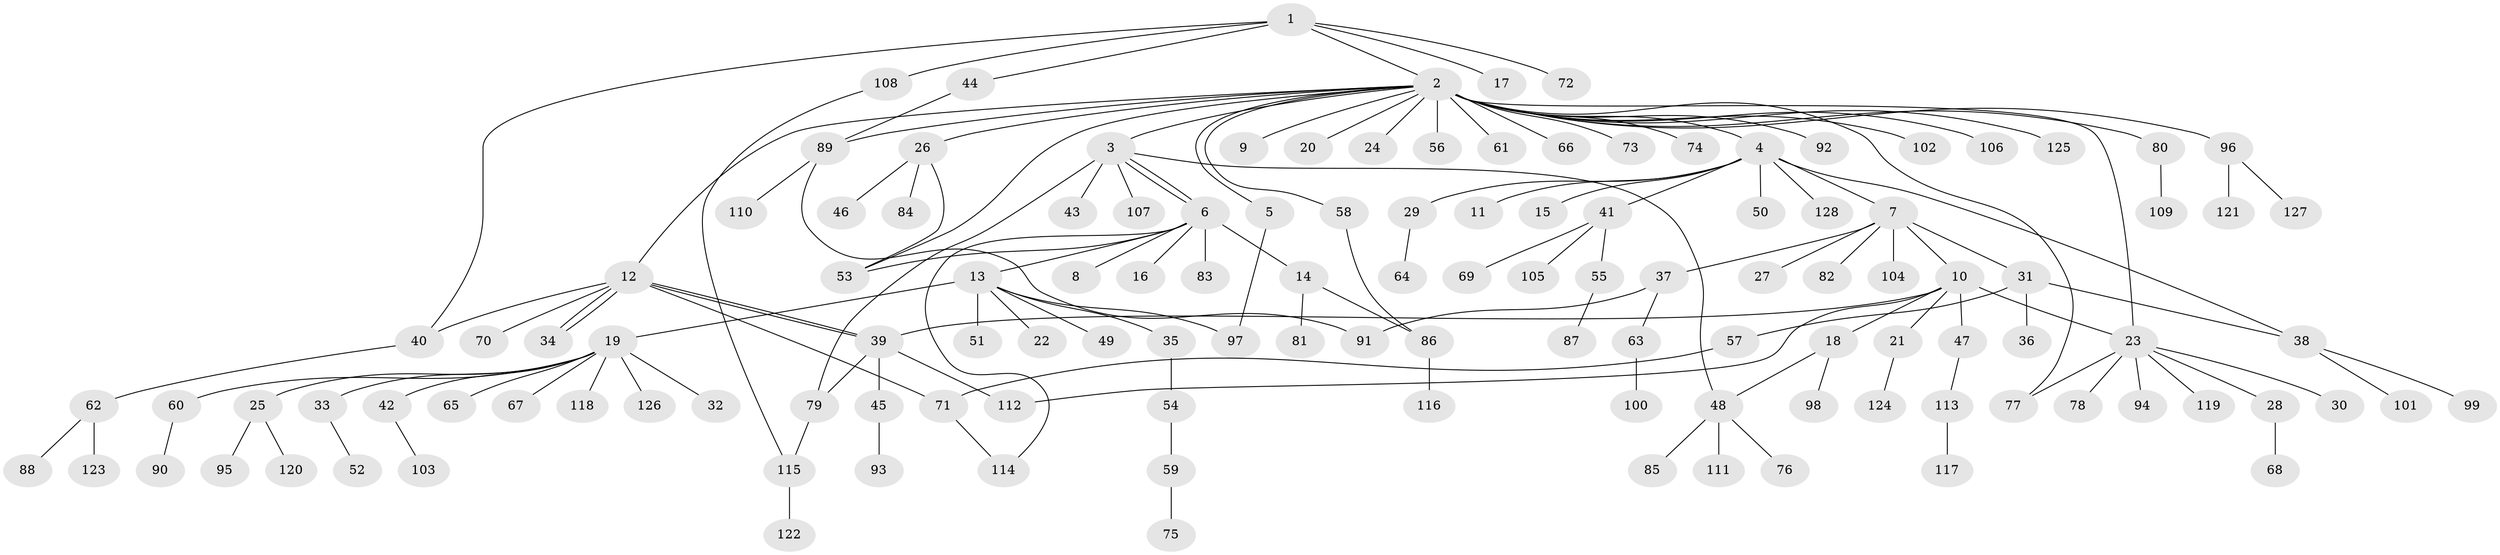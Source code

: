 // Generated by graph-tools (version 1.1) at 2025/47/03/09/25 04:47:59]
// undirected, 128 vertices, 147 edges
graph export_dot {
graph [start="1"]
  node [color=gray90,style=filled];
  1;
  2;
  3;
  4;
  5;
  6;
  7;
  8;
  9;
  10;
  11;
  12;
  13;
  14;
  15;
  16;
  17;
  18;
  19;
  20;
  21;
  22;
  23;
  24;
  25;
  26;
  27;
  28;
  29;
  30;
  31;
  32;
  33;
  34;
  35;
  36;
  37;
  38;
  39;
  40;
  41;
  42;
  43;
  44;
  45;
  46;
  47;
  48;
  49;
  50;
  51;
  52;
  53;
  54;
  55;
  56;
  57;
  58;
  59;
  60;
  61;
  62;
  63;
  64;
  65;
  66;
  67;
  68;
  69;
  70;
  71;
  72;
  73;
  74;
  75;
  76;
  77;
  78;
  79;
  80;
  81;
  82;
  83;
  84;
  85;
  86;
  87;
  88;
  89;
  90;
  91;
  92;
  93;
  94;
  95;
  96;
  97;
  98;
  99;
  100;
  101;
  102;
  103;
  104;
  105;
  106;
  107;
  108;
  109;
  110;
  111;
  112;
  113;
  114;
  115;
  116;
  117;
  118;
  119;
  120;
  121;
  122;
  123;
  124;
  125;
  126;
  127;
  128;
  1 -- 2;
  1 -- 17;
  1 -- 40;
  1 -- 44;
  1 -- 72;
  1 -- 108;
  2 -- 3;
  2 -- 4;
  2 -- 5;
  2 -- 9;
  2 -- 12;
  2 -- 20;
  2 -- 23;
  2 -- 24;
  2 -- 26;
  2 -- 53;
  2 -- 56;
  2 -- 58;
  2 -- 61;
  2 -- 66;
  2 -- 73;
  2 -- 74;
  2 -- 77;
  2 -- 80;
  2 -- 89;
  2 -- 92;
  2 -- 96;
  2 -- 102;
  2 -- 106;
  2 -- 125;
  3 -- 6;
  3 -- 6;
  3 -- 43;
  3 -- 48;
  3 -- 79;
  3 -- 107;
  4 -- 7;
  4 -- 11;
  4 -- 15;
  4 -- 29;
  4 -- 38;
  4 -- 41;
  4 -- 50;
  4 -- 128;
  5 -- 97;
  6 -- 8;
  6 -- 13;
  6 -- 14;
  6 -- 16;
  6 -- 53;
  6 -- 83;
  6 -- 114;
  7 -- 10;
  7 -- 27;
  7 -- 31;
  7 -- 37;
  7 -- 82;
  7 -- 104;
  10 -- 18;
  10 -- 21;
  10 -- 23;
  10 -- 39;
  10 -- 47;
  10 -- 112;
  12 -- 34;
  12 -- 34;
  12 -- 39;
  12 -- 39;
  12 -- 40;
  12 -- 70;
  12 -- 71;
  13 -- 19;
  13 -- 22;
  13 -- 35;
  13 -- 49;
  13 -- 51;
  13 -- 97;
  14 -- 81;
  14 -- 86;
  18 -- 48;
  18 -- 98;
  19 -- 25;
  19 -- 32;
  19 -- 33;
  19 -- 42;
  19 -- 60;
  19 -- 65;
  19 -- 67;
  19 -- 118;
  19 -- 126;
  21 -- 124;
  23 -- 28;
  23 -- 30;
  23 -- 77;
  23 -- 78;
  23 -- 94;
  23 -- 119;
  25 -- 95;
  25 -- 120;
  26 -- 46;
  26 -- 53;
  26 -- 84;
  28 -- 68;
  29 -- 64;
  31 -- 36;
  31 -- 38;
  31 -- 57;
  33 -- 52;
  35 -- 54;
  37 -- 63;
  37 -- 91;
  38 -- 99;
  38 -- 101;
  39 -- 45;
  39 -- 79;
  39 -- 112;
  40 -- 62;
  41 -- 55;
  41 -- 69;
  41 -- 105;
  42 -- 103;
  44 -- 89;
  45 -- 93;
  47 -- 113;
  48 -- 76;
  48 -- 85;
  48 -- 111;
  54 -- 59;
  55 -- 87;
  57 -- 71;
  58 -- 86;
  59 -- 75;
  60 -- 90;
  62 -- 88;
  62 -- 123;
  63 -- 100;
  71 -- 114;
  79 -- 115;
  80 -- 109;
  86 -- 116;
  89 -- 91;
  89 -- 110;
  96 -- 121;
  96 -- 127;
  108 -- 115;
  113 -- 117;
  115 -- 122;
}
